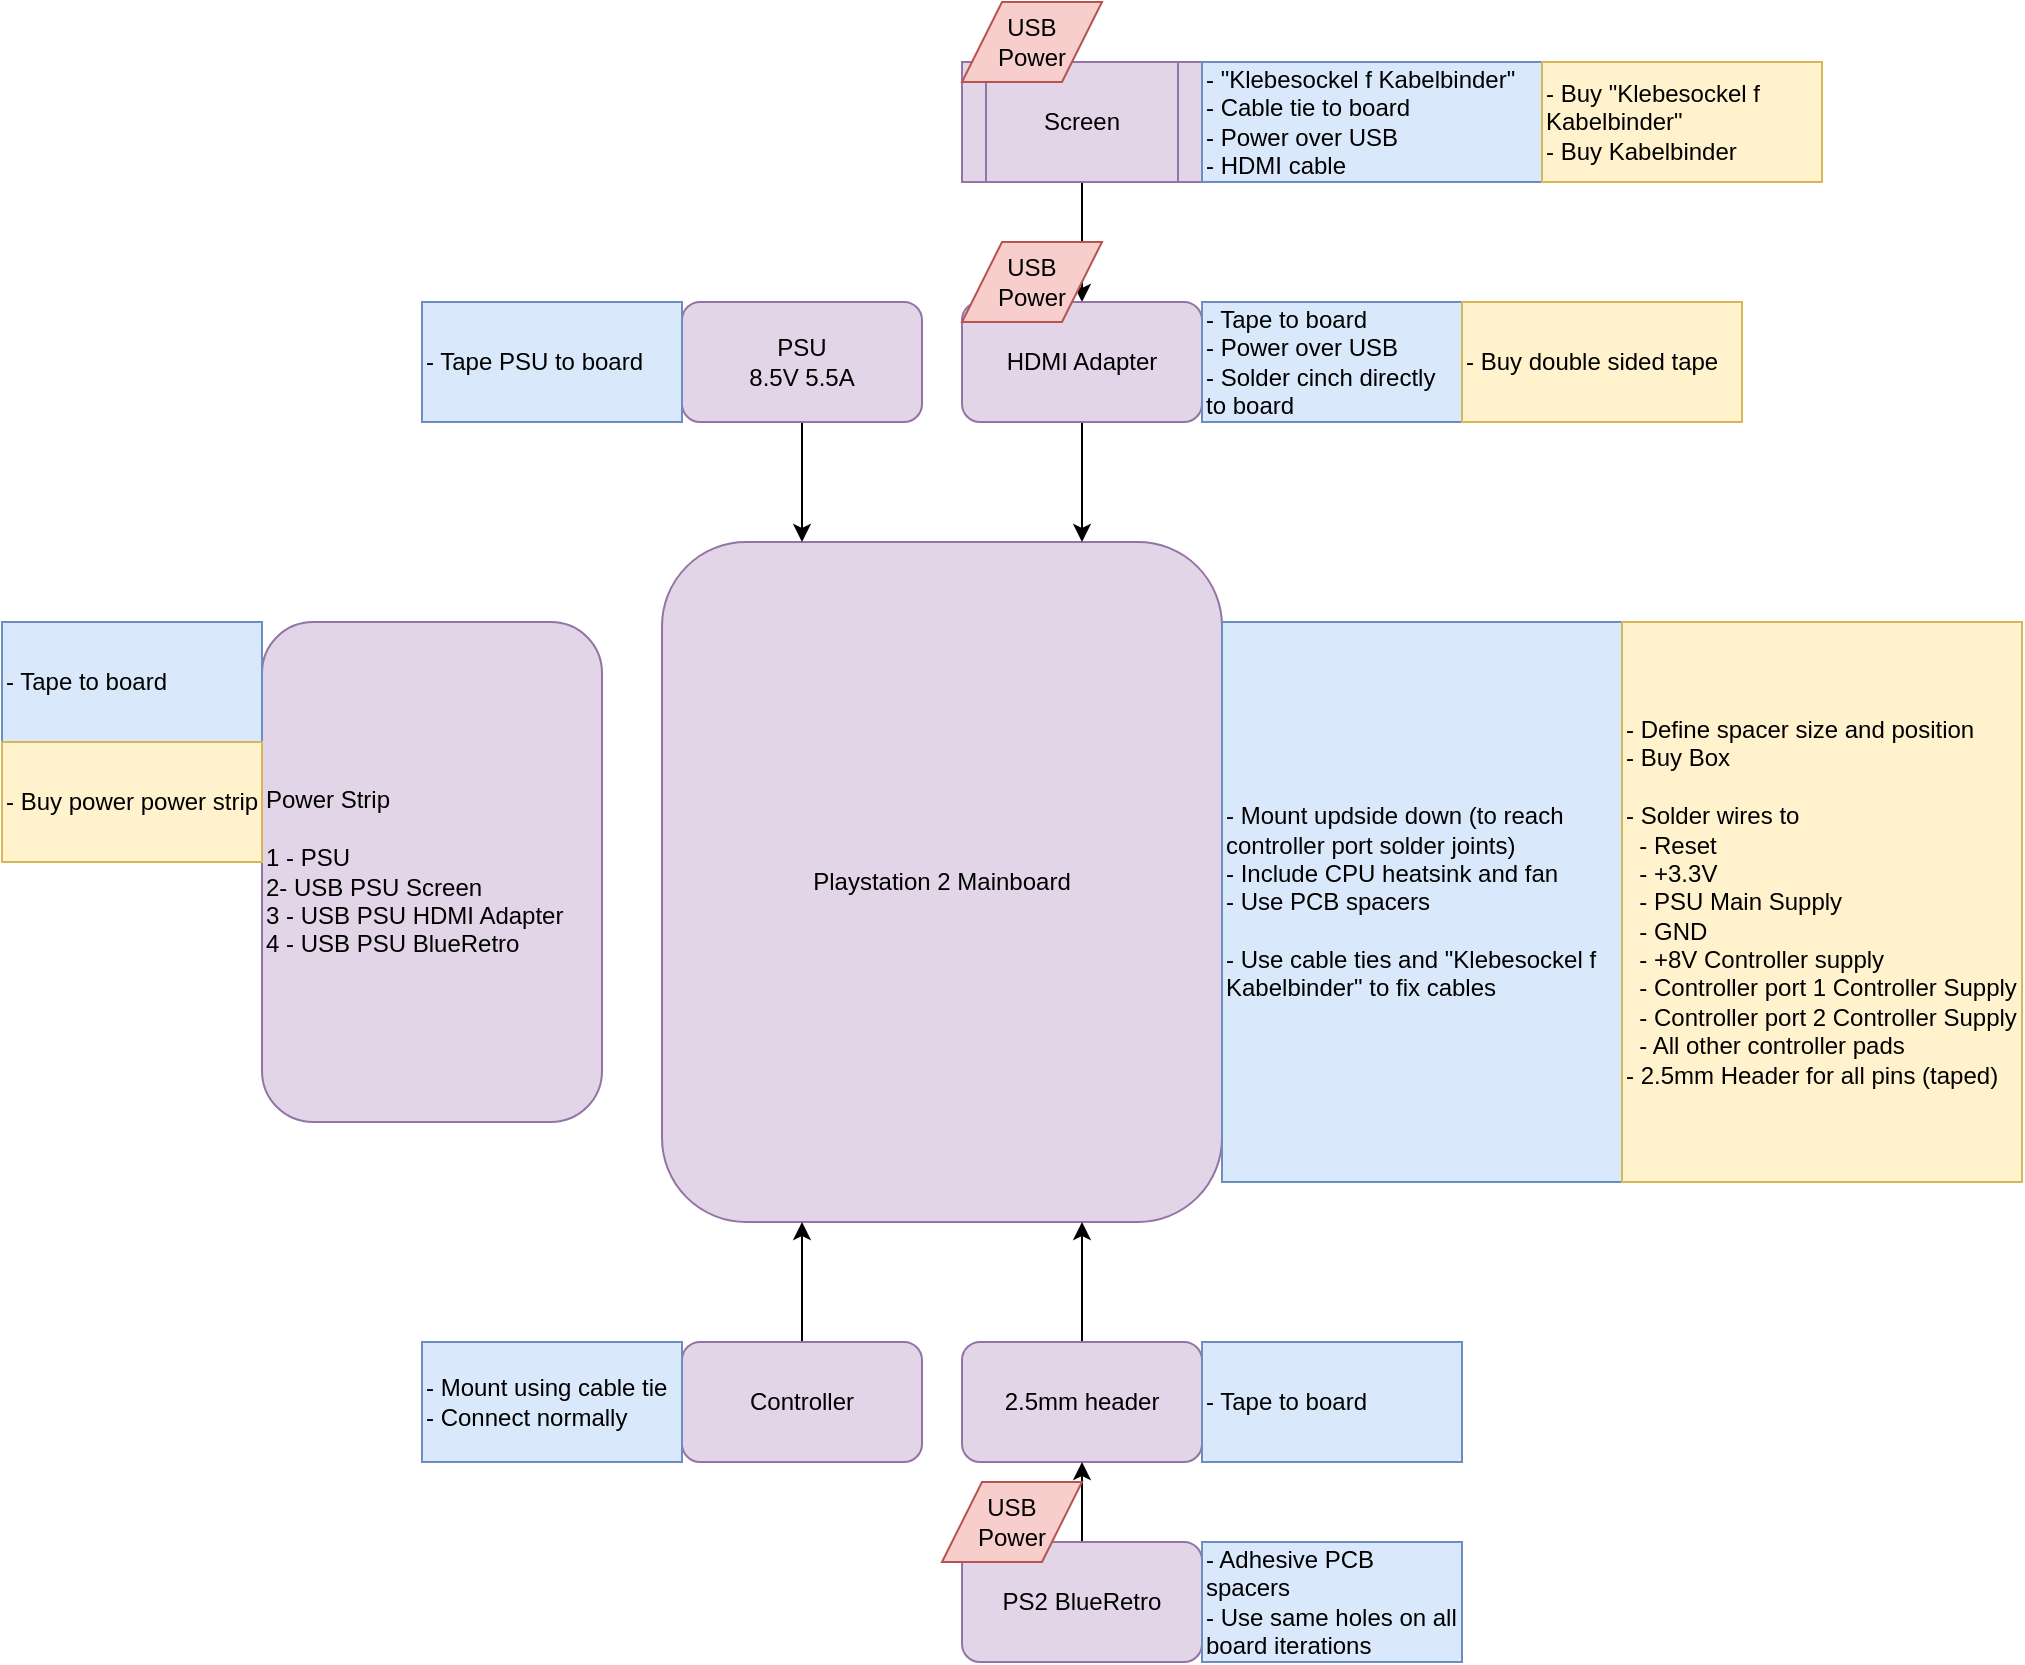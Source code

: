 <mxfile version="24.4.0" type="device">
  <diagram name="Page-1" id="0lK5whJEdncD6Zd8YYTB">
    <mxGraphModel dx="3183" dy="2934" grid="1" gridSize="10" guides="1" tooltips="1" connect="1" arrows="1" fold="1" page="1" pageScale="1" pageWidth="850" pageHeight="1100" math="0" shadow="0">
      <root>
        <mxCell id="0" />
        <mxCell id="1" parent="0" />
        <mxCell id="3tvuEIu1i6NoDWOXIwoT-1" value="Playstation 2 Mainboard" style="rounded=1;whiteSpace=wrap;html=1;fillColor=#e1d5e7;strokeColor=#9673a6;" vertex="1" parent="1">
          <mxGeometry x="530" y="370" width="280" height="340" as="geometry" />
        </mxCell>
        <mxCell id="3tvuEIu1i6NoDWOXIwoT-2" value="- Mount updside down (to reach controller port solder joints)&lt;div&gt;- Include CPU heatsink and fan&lt;/div&gt;&lt;div&gt;- Use PCB spacers&lt;/div&gt;&lt;div&gt;&lt;br&gt;&lt;/div&gt;&lt;div&gt;- Use cable ties and&amp;nbsp;&lt;span style=&quot;background-color: initial;&quot;&gt;&quot;Klebesockel f Kabelbinder&quot; to fix cables&lt;/span&gt;&lt;/div&gt;" style="text;html=1;align=left;verticalAlign=middle;whiteSpace=wrap;rounded=0;fillColor=#dae8fc;strokeColor=#6c8ebf;" vertex="1" parent="1">
          <mxGeometry x="810" y="410" width="200" height="280" as="geometry" />
        </mxCell>
        <mxCell id="3tvuEIu1i6NoDWOXIwoT-4" value="- Define spacer size and position&lt;div&gt;- Buy Box&lt;/div&gt;&lt;div&gt;&lt;br&gt;&lt;/div&gt;&lt;div&gt;- Solder wires to&lt;/div&gt;&lt;div&gt;&amp;nbsp; - Reset&lt;/div&gt;&lt;div&gt;&amp;nbsp; - +3.3V&lt;/div&gt;&lt;div&gt;&amp;nbsp; - PSU Main Supply&lt;/div&gt;&lt;div&gt;&amp;nbsp; - GND&lt;/div&gt;&lt;div&gt;&amp;nbsp; - +8V Controller supply&lt;/div&gt;&lt;div&gt;&amp;nbsp; - Controller port 1 Controller Supply&lt;/div&gt;&lt;div&gt;&amp;nbsp; -&amp;nbsp;&lt;span style=&quot;background-color: initial;&quot;&gt;Controller port 2 Controller Supply&lt;/span&gt;&lt;/div&gt;&lt;div&gt;&lt;span style=&quot;background-color: initial;&quot;&gt;&amp;nbsp; - All other controller pads&lt;/span&gt;&lt;/div&gt;&lt;div&gt;&lt;span style=&quot;background-color: initial;&quot;&gt;- 2.5mm Header for all pins (taped)&lt;/span&gt;&lt;/div&gt;" style="text;html=1;align=left;verticalAlign=middle;whiteSpace=wrap;rounded=0;fillColor=#fff2cc;strokeColor=#d6b656;" vertex="1" parent="1">
          <mxGeometry x="1010" y="410" width="200" height="280" as="geometry" />
        </mxCell>
        <mxCell id="3tvuEIu1i6NoDWOXIwoT-6" style="edgeStyle=orthogonalEdgeStyle;rounded=0;orthogonalLoop=1;jettySize=auto;html=1;entryX=0.25;entryY=0;entryDx=0;entryDy=0;" edge="1" parent="1" source="3tvuEIu1i6NoDWOXIwoT-5" target="3tvuEIu1i6NoDWOXIwoT-1">
          <mxGeometry relative="1" as="geometry" />
        </mxCell>
        <mxCell id="3tvuEIu1i6NoDWOXIwoT-5" value="PSU&lt;div&gt;8.5V 5.5A&lt;/div&gt;" style="rounded=1;whiteSpace=wrap;html=1;fillColor=#e1d5e7;strokeColor=#9673a6;" vertex="1" parent="1">
          <mxGeometry x="540" y="250" width="120" height="60" as="geometry" />
        </mxCell>
        <mxCell id="3tvuEIu1i6NoDWOXIwoT-7" value="- Tape PSU to board" style="text;html=1;align=left;verticalAlign=middle;whiteSpace=wrap;rounded=0;fillColor=#dae8fc;strokeColor=#6c8ebf;" vertex="1" parent="1">
          <mxGeometry x="410" y="250" width="130" height="60" as="geometry" />
        </mxCell>
        <mxCell id="3tvuEIu1i6NoDWOXIwoT-9" value="&lt;div&gt;Power Strip&lt;/div&gt;&lt;div&gt;&lt;br&gt;&lt;/div&gt;1 - PSU&lt;div&gt;2- USB PSU Screen&lt;/div&gt;&lt;div&gt;3 - USB PSU HDMI Adapter&lt;/div&gt;&lt;div&gt;4 - USB PSU BlueRetro&lt;/div&gt;" style="rounded=1;whiteSpace=wrap;html=1;align=left;fillColor=#e1d5e7;strokeColor=#9673a6;" vertex="1" parent="1">
          <mxGeometry x="330" y="410" width="170" height="250" as="geometry" />
        </mxCell>
        <mxCell id="3tvuEIu1i6NoDWOXIwoT-11" style="edgeStyle=orthogonalEdgeStyle;rounded=0;orthogonalLoop=1;jettySize=auto;html=1;entryX=0.25;entryY=1;entryDx=0;entryDy=0;" edge="1" parent="1" source="3tvuEIu1i6NoDWOXIwoT-10" target="3tvuEIu1i6NoDWOXIwoT-1">
          <mxGeometry relative="1" as="geometry" />
        </mxCell>
        <mxCell id="3tvuEIu1i6NoDWOXIwoT-10" value="Controller" style="rounded=1;whiteSpace=wrap;html=1;fillColor=#e1d5e7;strokeColor=#9673a6;" vertex="1" parent="1">
          <mxGeometry x="540" y="770" width="120" height="60" as="geometry" />
        </mxCell>
        <mxCell id="3tvuEIu1i6NoDWOXIwoT-12" value="- Mount using cable tie&lt;div&gt;- Connect normally&lt;/div&gt;" style="text;html=1;align=left;verticalAlign=middle;whiteSpace=wrap;rounded=0;fillColor=#dae8fc;strokeColor=#6c8ebf;" vertex="1" parent="1">
          <mxGeometry x="410" y="770" width="130" height="60" as="geometry" />
        </mxCell>
        <mxCell id="3tvuEIu1i6NoDWOXIwoT-21" style="edgeStyle=orthogonalEdgeStyle;rounded=0;orthogonalLoop=1;jettySize=auto;html=1;entryX=0.5;entryY=0;entryDx=0;entryDy=0;" edge="1" parent="1" source="3tvuEIu1i6NoDWOXIwoT-15" target="3tvuEIu1i6NoDWOXIwoT-17">
          <mxGeometry relative="1" as="geometry" />
        </mxCell>
        <mxCell id="3tvuEIu1i6NoDWOXIwoT-15" value="Screen" style="shape=process;whiteSpace=wrap;html=1;backgroundOutline=1;fillColor=#e1d5e7;strokeColor=#9673a6;" vertex="1" parent="1">
          <mxGeometry x="680" y="130" width="120" height="60" as="geometry" />
        </mxCell>
        <mxCell id="3tvuEIu1i6NoDWOXIwoT-18" style="edgeStyle=orthogonalEdgeStyle;rounded=0;orthogonalLoop=1;jettySize=auto;html=1;entryX=0.75;entryY=0;entryDx=0;entryDy=0;" edge="1" parent="1" source="3tvuEIu1i6NoDWOXIwoT-17" target="3tvuEIu1i6NoDWOXIwoT-1">
          <mxGeometry relative="1" as="geometry" />
        </mxCell>
        <mxCell id="3tvuEIu1i6NoDWOXIwoT-17" value="HDMI Adapter" style="rounded=1;whiteSpace=wrap;html=1;fillColor=#e1d5e7;strokeColor=#9673a6;" vertex="1" parent="1">
          <mxGeometry x="680" y="250" width="120" height="60" as="geometry" />
        </mxCell>
        <mxCell id="3tvuEIu1i6NoDWOXIwoT-19" value="USB&lt;div&gt;Power&lt;/div&gt;" style="shape=parallelogram;perimeter=parallelogramPerimeter;whiteSpace=wrap;html=1;fixedSize=1;fillColor=#f8cecc;strokeColor=#b85450;" vertex="1" parent="1">
          <mxGeometry x="680" y="220" width="70" height="40" as="geometry" />
        </mxCell>
        <mxCell id="3tvuEIu1i6NoDWOXIwoT-20" value="USB&lt;div&gt;Power&lt;/div&gt;" style="shape=parallelogram;perimeter=parallelogramPerimeter;whiteSpace=wrap;html=1;fixedSize=1;fillColor=#f8cecc;strokeColor=#b85450;" vertex="1" parent="1">
          <mxGeometry x="680" y="100" width="70" height="40" as="geometry" />
        </mxCell>
        <mxCell id="3tvuEIu1i6NoDWOXIwoT-22" value="&lt;div&gt;- Tape to board&lt;/div&gt;- Power over USB&lt;div&gt;- Solder cinch directly to board&lt;/div&gt;" style="text;html=1;align=left;verticalAlign=middle;whiteSpace=wrap;rounded=0;fillColor=#dae8fc;strokeColor=#6c8ebf;" vertex="1" parent="1">
          <mxGeometry x="800" y="250" width="130" height="60" as="geometry" />
        </mxCell>
        <mxCell id="3tvuEIu1i6NoDWOXIwoT-23" value="&lt;div&gt;- &quot;Klebesockel f Kabelbinder&quot;&lt;/div&gt;&lt;div&gt;- Cable tie to board&lt;/div&gt;- Power over USB&lt;div&gt;- HDMI cable&lt;/div&gt;" style="text;html=1;align=left;verticalAlign=middle;whiteSpace=wrap;rounded=0;fillColor=#dae8fc;strokeColor=#6c8ebf;" vertex="1" parent="1">
          <mxGeometry x="800" y="130" width="170" height="60" as="geometry" />
        </mxCell>
        <mxCell id="3tvuEIu1i6NoDWOXIwoT-24" value="&lt;div&gt;- Tape to board&lt;/div&gt;" style="text;html=1;align=left;verticalAlign=middle;whiteSpace=wrap;rounded=0;fillColor=#dae8fc;strokeColor=#6c8ebf;" vertex="1" parent="1">
          <mxGeometry x="200" y="410" width="130" height="60" as="geometry" />
        </mxCell>
        <mxCell id="3tvuEIu1i6NoDWOXIwoT-25" value="- Buy double sided tape" style="text;html=1;align=left;verticalAlign=middle;whiteSpace=wrap;rounded=0;fillColor=#fff2cc;strokeColor=#d6b656;" vertex="1" parent="1">
          <mxGeometry x="930" y="250" width="140" height="60" as="geometry" />
        </mxCell>
        <mxCell id="3tvuEIu1i6NoDWOXIwoT-26" value="- Buy &quot;Klebesockel f Kabelbinder&quot;&lt;div&gt;- Buy Kabelbinder&lt;/div&gt;" style="text;html=1;align=left;verticalAlign=middle;whiteSpace=wrap;rounded=0;fillColor=#fff2cc;strokeColor=#d6b656;" vertex="1" parent="1">
          <mxGeometry x="970" y="130" width="140" height="60" as="geometry" />
        </mxCell>
        <mxCell id="3tvuEIu1i6NoDWOXIwoT-27" value="- Buy power power strip" style="text;html=1;align=left;verticalAlign=middle;whiteSpace=wrap;rounded=0;fillColor=#fff2cc;strokeColor=#d6b656;" vertex="1" parent="1">
          <mxGeometry x="200" y="470" width="130" height="60" as="geometry" />
        </mxCell>
        <mxCell id="3tvuEIu1i6NoDWOXIwoT-29" style="edgeStyle=orthogonalEdgeStyle;rounded=0;orthogonalLoop=1;jettySize=auto;html=1;entryX=0.75;entryY=1;entryDx=0;entryDy=0;" edge="1" parent="1" source="3tvuEIu1i6NoDWOXIwoT-28" target="3tvuEIu1i6NoDWOXIwoT-1">
          <mxGeometry relative="1" as="geometry" />
        </mxCell>
        <mxCell id="3tvuEIu1i6NoDWOXIwoT-28" value="2.5mm header" style="rounded=1;whiteSpace=wrap;html=1;fillColor=#e1d5e7;strokeColor=#9673a6;" vertex="1" parent="1">
          <mxGeometry x="680" y="770" width="120" height="60" as="geometry" />
        </mxCell>
        <mxCell id="3tvuEIu1i6NoDWOXIwoT-31" value="&lt;div&gt;- Tape to board&lt;/div&gt;" style="text;html=1;align=left;verticalAlign=middle;whiteSpace=wrap;rounded=0;fillColor=#dae8fc;strokeColor=#6c8ebf;" vertex="1" parent="1">
          <mxGeometry x="800" y="770" width="130" height="60" as="geometry" />
        </mxCell>
        <mxCell id="3tvuEIu1i6NoDWOXIwoT-33" style="edgeStyle=orthogonalEdgeStyle;rounded=0;orthogonalLoop=1;jettySize=auto;html=1;entryX=0.5;entryY=1;entryDx=0;entryDy=0;" edge="1" parent="1" source="3tvuEIu1i6NoDWOXIwoT-32" target="3tvuEIu1i6NoDWOXIwoT-28">
          <mxGeometry relative="1" as="geometry" />
        </mxCell>
        <mxCell id="3tvuEIu1i6NoDWOXIwoT-32" value="PS2 BlueRetro" style="rounded=1;whiteSpace=wrap;html=1;fillColor=#e1d5e7;strokeColor=#9673a6;" vertex="1" parent="1">
          <mxGeometry x="680" y="870" width="120" height="60" as="geometry" />
        </mxCell>
        <mxCell id="3tvuEIu1i6NoDWOXIwoT-34" value="&lt;div&gt;- Adhesive PCB spacers&lt;/div&gt;&lt;div&gt;- Use same holes on all board iterations&lt;/div&gt;" style="text;html=1;align=left;verticalAlign=middle;whiteSpace=wrap;rounded=0;fillColor=#dae8fc;strokeColor=#6c8ebf;" vertex="1" parent="1">
          <mxGeometry x="800" y="870" width="130" height="60" as="geometry" />
        </mxCell>
        <mxCell id="3tvuEIu1i6NoDWOXIwoT-35" value="USB&lt;div&gt;Power&lt;/div&gt;" style="shape=parallelogram;perimeter=parallelogramPerimeter;whiteSpace=wrap;html=1;fixedSize=1;fillColor=#f8cecc;strokeColor=#b85450;" vertex="1" parent="1">
          <mxGeometry x="670" y="840" width="70" height="40" as="geometry" />
        </mxCell>
      </root>
    </mxGraphModel>
  </diagram>
</mxfile>
